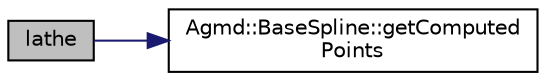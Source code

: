 digraph "lathe"
{
  edge [fontname="Helvetica",fontsize="10",labelfontname="Helvetica",labelfontsize="10"];
  node [fontname="Helvetica",fontsize="10",shape=record];
  rankdir="LR";
  Node1 [label="lathe",height=0.2,width=0.4,color="black", fillcolor="grey75", style="filled" fontcolor="black"];
  Node1 -> Node2 [color="midnightblue",fontsize="10",style="solid",fontname="Helvetica"];
  Node2 [label="Agmd::BaseSpline::getComputed\lPoints",height=0.2,width=0.4,color="black", fillcolor="white", style="filled",URL="$class_agmd_1_1_base_spline.html#a2c138446fa3460c763ce07e61e3c4541"];
}
